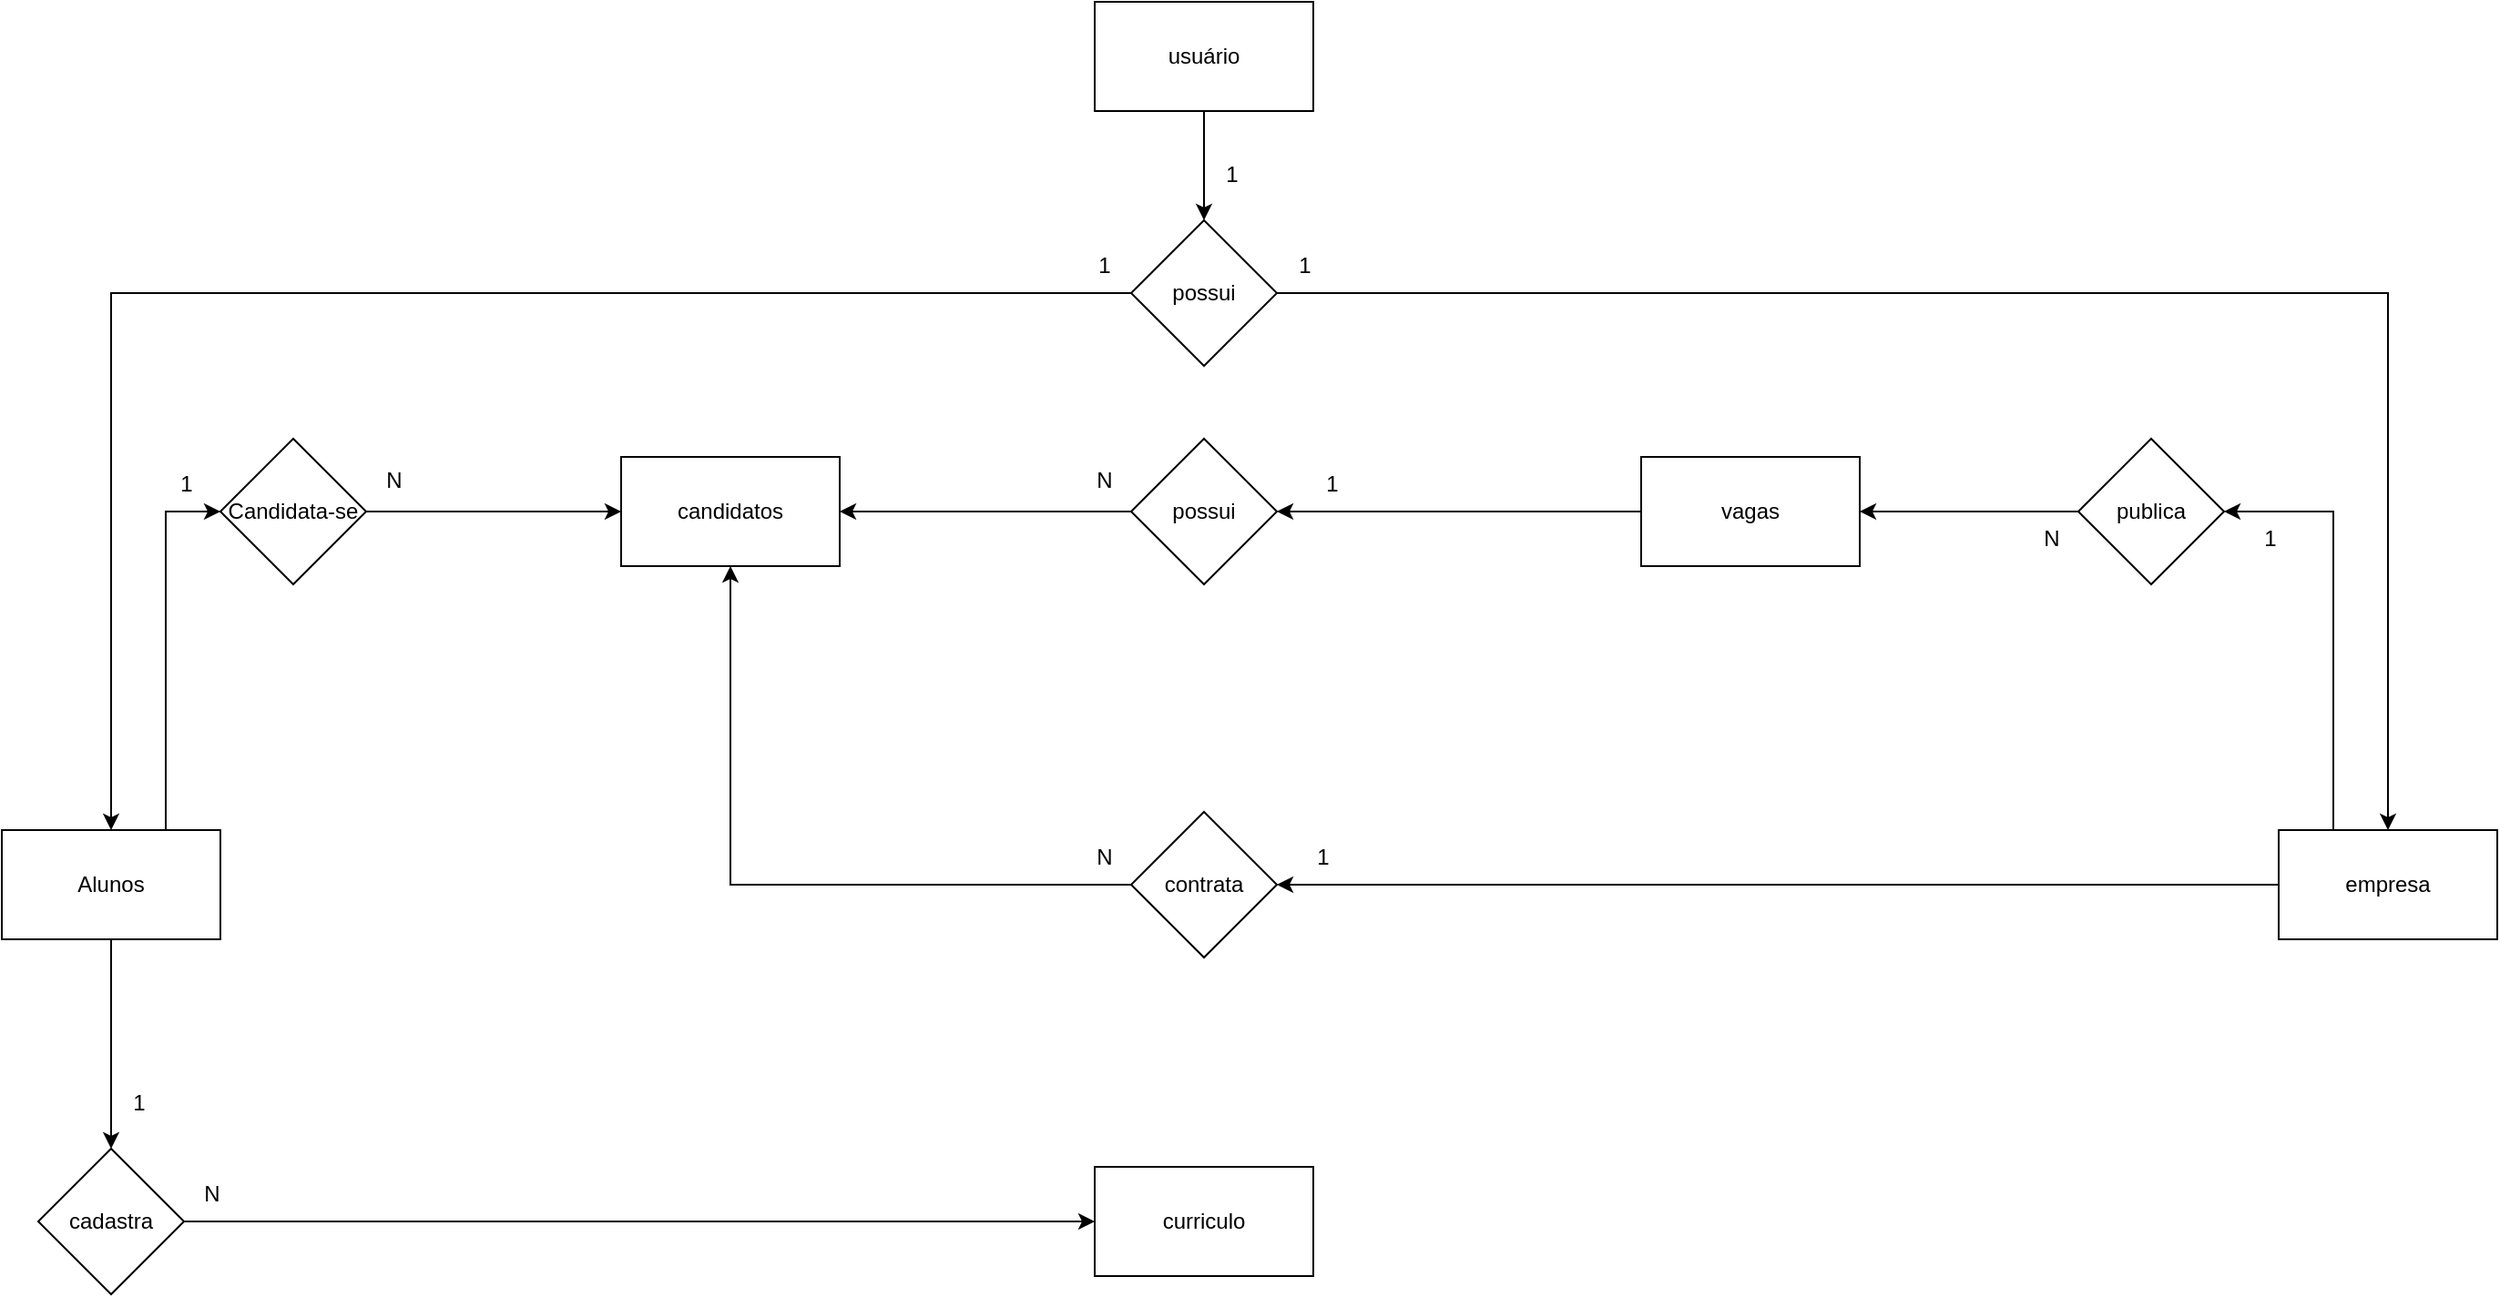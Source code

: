 <mxfile version="25.0.2">
  <diagram name="Página-1" id="_fkNqwEUm_uDsbg66K9z">
    <mxGraphModel dx="2218" dy="804" grid="1" gridSize="10" guides="1" tooltips="1" connect="1" arrows="1" fold="1" page="1" pageScale="1" pageWidth="827" pageHeight="1169" math="0" shadow="0">
      <root>
        <mxCell id="0" />
        <mxCell id="1" parent="0" />
        <mxCell id="5XxxJl8BgVmkHMb3QjQ1-26" style="edgeStyle=orthogonalEdgeStyle;rounded=0;orthogonalLoop=1;jettySize=auto;html=1;exitX=0;exitY=0.5;exitDx=0;exitDy=0;entryX=0.5;entryY=1;entryDx=0;entryDy=0;" edge="1" parent="1" source="5XxxJl8BgVmkHMb3QjQ1-6" target="5XxxJl8BgVmkHMb3QjQ1-52">
          <mxGeometry relative="1" as="geometry" />
        </mxCell>
        <mxCell id="5XxxJl8BgVmkHMb3QjQ1-6" value="contrata" style="rhombus;whiteSpace=wrap;html=1;" vertex="1" parent="1">
          <mxGeometry x="90" y="685" width="80" height="80" as="geometry" />
        </mxCell>
        <mxCell id="5XxxJl8BgVmkHMb3QjQ1-64" style="edgeStyle=orthogonalEdgeStyle;rounded=0;orthogonalLoop=1;jettySize=auto;html=1;exitX=0.75;exitY=0;exitDx=0;exitDy=0;entryX=0;entryY=0.5;entryDx=0;entryDy=0;" edge="1" parent="1" source="5XxxJl8BgVmkHMb3QjQ1-8" target="5XxxJl8BgVmkHMb3QjQ1-53">
          <mxGeometry relative="1" as="geometry" />
        </mxCell>
        <mxCell id="5XxxJl8BgVmkHMb3QjQ1-68" style="edgeStyle=orthogonalEdgeStyle;rounded=0;orthogonalLoop=1;jettySize=auto;html=1;exitX=0.5;exitY=1;exitDx=0;exitDy=0;entryX=0.5;entryY=0;entryDx=0;entryDy=0;" edge="1" parent="1" source="5XxxJl8BgVmkHMb3QjQ1-8" target="5XxxJl8BgVmkHMb3QjQ1-20">
          <mxGeometry relative="1" as="geometry" />
        </mxCell>
        <mxCell id="5XxxJl8BgVmkHMb3QjQ1-8" value="Alunos" style="rounded=0;whiteSpace=wrap;html=1;" vertex="1" parent="1">
          <mxGeometry x="-530" y="695" width="120" height="60" as="geometry" />
        </mxCell>
        <mxCell id="5XxxJl8BgVmkHMb3QjQ1-11" style="edgeStyle=orthogonalEdgeStyle;rounded=0;orthogonalLoop=1;jettySize=auto;html=1;exitX=0;exitY=0.5;exitDx=0;exitDy=0;" edge="1" parent="1" source="5XxxJl8BgVmkHMb3QjQ1-10" target="5XxxJl8BgVmkHMb3QjQ1-6">
          <mxGeometry relative="1" as="geometry" />
        </mxCell>
        <mxCell id="5XxxJl8BgVmkHMb3QjQ1-65" style="edgeStyle=orthogonalEdgeStyle;rounded=0;orthogonalLoop=1;jettySize=auto;html=1;exitX=0.25;exitY=0;exitDx=0;exitDy=0;entryX=1;entryY=0.5;entryDx=0;entryDy=0;" edge="1" parent="1" source="5XxxJl8BgVmkHMb3QjQ1-10" target="5XxxJl8BgVmkHMb3QjQ1-35">
          <mxGeometry relative="1" as="geometry" />
        </mxCell>
        <mxCell id="5XxxJl8BgVmkHMb3QjQ1-10" value="empresa" style="rounded=0;whiteSpace=wrap;html=1;" vertex="1" parent="1">
          <mxGeometry x="720" y="695" width="120" height="60" as="geometry" />
        </mxCell>
        <mxCell id="5XxxJl8BgVmkHMb3QjQ1-16" style="edgeStyle=orthogonalEdgeStyle;rounded=0;orthogonalLoop=1;jettySize=auto;html=1;exitX=0.5;exitY=1;exitDx=0;exitDy=0;" edge="1" parent="1" source="5XxxJl8BgVmkHMb3QjQ1-14" target="5XxxJl8BgVmkHMb3QjQ1-15">
          <mxGeometry relative="1" as="geometry" />
        </mxCell>
        <mxCell id="5XxxJl8BgVmkHMb3QjQ1-14" value="usuário" style="rounded=0;whiteSpace=wrap;html=1;" vertex="1" parent="1">
          <mxGeometry x="70" y="240" width="120" height="60" as="geometry" />
        </mxCell>
        <mxCell id="5XxxJl8BgVmkHMb3QjQ1-17" style="edgeStyle=orthogonalEdgeStyle;rounded=0;orthogonalLoop=1;jettySize=auto;html=1;exitX=1;exitY=0.5;exitDx=0;exitDy=0;entryX=0.5;entryY=0;entryDx=0;entryDy=0;" edge="1" parent="1" source="5XxxJl8BgVmkHMb3QjQ1-15" target="5XxxJl8BgVmkHMb3QjQ1-10">
          <mxGeometry relative="1" as="geometry" />
        </mxCell>
        <mxCell id="5XxxJl8BgVmkHMb3QjQ1-18" style="edgeStyle=orthogonalEdgeStyle;rounded=0;orthogonalLoop=1;jettySize=auto;html=1;exitX=0;exitY=0.5;exitDx=0;exitDy=0;entryX=0.5;entryY=0;entryDx=0;entryDy=0;" edge="1" parent="1" source="5XxxJl8BgVmkHMb3QjQ1-15" target="5XxxJl8BgVmkHMb3QjQ1-8">
          <mxGeometry relative="1" as="geometry" />
        </mxCell>
        <mxCell id="5XxxJl8BgVmkHMb3QjQ1-15" value="possui" style="rhombus;whiteSpace=wrap;html=1;" vertex="1" parent="1">
          <mxGeometry x="90" y="360" width="80" height="80" as="geometry" />
        </mxCell>
        <mxCell id="5XxxJl8BgVmkHMb3QjQ1-19" value="curriculo" style="whiteSpace=wrap;html=1;" vertex="1" parent="1">
          <mxGeometry x="70" y="880" width="120" height="60" as="geometry" />
        </mxCell>
        <mxCell id="5XxxJl8BgVmkHMb3QjQ1-22" style="edgeStyle=orthogonalEdgeStyle;rounded=0;orthogonalLoop=1;jettySize=auto;html=1;exitX=1;exitY=0.5;exitDx=0;exitDy=0;entryX=0;entryY=0.5;entryDx=0;entryDy=0;" edge="1" parent="1" source="5XxxJl8BgVmkHMb3QjQ1-20" target="5XxxJl8BgVmkHMb3QjQ1-19">
          <mxGeometry relative="1" as="geometry" />
        </mxCell>
        <mxCell id="5XxxJl8BgVmkHMb3QjQ1-20" value="cadastra" style="rhombus;whiteSpace=wrap;html=1;" vertex="1" parent="1">
          <mxGeometry x="-510" y="870" width="80" height="80" as="geometry" />
        </mxCell>
        <mxCell id="5XxxJl8BgVmkHMb3QjQ1-62" style="edgeStyle=orthogonalEdgeStyle;rounded=0;orthogonalLoop=1;jettySize=auto;html=1;exitX=0;exitY=0.5;exitDx=0;exitDy=0;entryX=1;entryY=0.5;entryDx=0;entryDy=0;" edge="1" parent="1" source="5XxxJl8BgVmkHMb3QjQ1-27" target="5XxxJl8BgVmkHMb3QjQ1-60">
          <mxGeometry relative="1" as="geometry" />
        </mxCell>
        <mxCell id="5XxxJl8BgVmkHMb3QjQ1-27" value="vagas" style="rounded=0;whiteSpace=wrap;html=1;" vertex="1" parent="1">
          <mxGeometry x="370" y="490" width="120" height="60" as="geometry" />
        </mxCell>
        <mxCell id="5XxxJl8BgVmkHMb3QjQ1-35" value="publica" style="rhombus;whiteSpace=wrap;html=1;" vertex="1" parent="1">
          <mxGeometry x="610" y="480" width="80" height="80" as="geometry" />
        </mxCell>
        <mxCell id="5XxxJl8BgVmkHMb3QjQ1-37" value="" style="endArrow=classic;html=1;rounded=0;exitX=0;exitY=0.5;exitDx=0;exitDy=0;entryX=1;entryY=0.5;entryDx=0;entryDy=0;" edge="1" parent="1" source="5XxxJl8BgVmkHMb3QjQ1-35" target="5XxxJl8BgVmkHMb3QjQ1-27">
          <mxGeometry width="50" height="50" relative="1" as="geometry">
            <mxPoint x="600" y="690" as="sourcePoint" />
            <mxPoint x="650" y="640" as="targetPoint" />
          </mxGeometry>
        </mxCell>
        <mxCell id="5XxxJl8BgVmkHMb3QjQ1-52" value="candidatos" style="rounded=0;whiteSpace=wrap;html=1;" vertex="1" parent="1">
          <mxGeometry x="-190" y="490" width="120" height="60" as="geometry" />
        </mxCell>
        <mxCell id="5XxxJl8BgVmkHMb3QjQ1-59" value="" style="edgeStyle=orthogonalEdgeStyle;rounded=0;orthogonalLoop=1;jettySize=auto;html=1;" edge="1" parent="1" source="5XxxJl8BgVmkHMb3QjQ1-53" target="5XxxJl8BgVmkHMb3QjQ1-52">
          <mxGeometry relative="1" as="geometry" />
        </mxCell>
        <mxCell id="5XxxJl8BgVmkHMb3QjQ1-53" value="Candidata-se" style="rhombus;whiteSpace=wrap;html=1;" vertex="1" parent="1">
          <mxGeometry x="-410" y="480" width="80" height="80" as="geometry" />
        </mxCell>
        <mxCell id="5XxxJl8BgVmkHMb3QjQ1-63" style="edgeStyle=orthogonalEdgeStyle;rounded=0;orthogonalLoop=1;jettySize=auto;html=1;exitX=0;exitY=0.5;exitDx=0;exitDy=0;" edge="1" parent="1" source="5XxxJl8BgVmkHMb3QjQ1-60" target="5XxxJl8BgVmkHMb3QjQ1-52">
          <mxGeometry relative="1" as="geometry" />
        </mxCell>
        <mxCell id="5XxxJl8BgVmkHMb3QjQ1-60" value="possui" style="rhombus;whiteSpace=wrap;html=1;" vertex="1" parent="1">
          <mxGeometry x="90" y="480" width="80" height="80" as="geometry" />
        </mxCell>
        <mxCell id="5XxxJl8BgVmkHMb3QjQ1-72" value="1" style="text;html=1;align=center;verticalAlign=middle;resizable=0;points=[];autosize=1;strokeColor=none;fillColor=none;" vertex="1" parent="1">
          <mxGeometry x="-444" y="490" width="30" height="30" as="geometry" />
        </mxCell>
        <mxCell id="5XxxJl8BgVmkHMb3QjQ1-73" value="N" style="text;html=1;align=center;verticalAlign=middle;resizable=0;points=[];autosize=1;strokeColor=none;fillColor=none;" vertex="1" parent="1">
          <mxGeometry x="-330" y="488" width="30" height="30" as="geometry" />
        </mxCell>
        <mxCell id="5XxxJl8BgVmkHMb3QjQ1-74" value="1" style="text;html=1;align=center;verticalAlign=middle;resizable=0;points=[];autosize=1;strokeColor=none;fillColor=none;" vertex="1" parent="1">
          <mxGeometry x="185" y="490" width="30" height="30" as="geometry" />
        </mxCell>
        <mxCell id="5XxxJl8BgVmkHMb3QjQ1-75" value="N" style="text;html=1;align=center;verticalAlign=middle;resizable=0;points=[];autosize=1;strokeColor=none;fillColor=none;" vertex="1" parent="1">
          <mxGeometry x="60" y="488" width="30" height="30" as="geometry" />
        </mxCell>
        <mxCell id="5XxxJl8BgVmkHMb3QjQ1-78" value="1" style="text;html=1;align=center;verticalAlign=middle;resizable=0;points=[];autosize=1;strokeColor=none;fillColor=none;" vertex="1" parent="1">
          <mxGeometry x="-470" y="830" width="30" height="30" as="geometry" />
        </mxCell>
        <mxCell id="5XxxJl8BgVmkHMb3QjQ1-79" value="N" style="text;html=1;align=center;verticalAlign=middle;resizable=0;points=[];autosize=1;strokeColor=none;fillColor=none;" vertex="1" parent="1">
          <mxGeometry x="-430" y="880" width="30" height="30" as="geometry" />
        </mxCell>
        <mxCell id="5XxxJl8BgVmkHMb3QjQ1-82" value="1" style="text;html=1;align=center;verticalAlign=middle;resizable=0;points=[];autosize=1;strokeColor=none;fillColor=none;" vertex="1" parent="1">
          <mxGeometry x="130" y="320" width="30" height="30" as="geometry" />
        </mxCell>
        <mxCell id="5XxxJl8BgVmkHMb3QjQ1-83" value="1" style="text;html=1;align=center;verticalAlign=middle;resizable=0;points=[];autosize=1;strokeColor=none;fillColor=none;" vertex="1" parent="1">
          <mxGeometry x="170" y="370" width="30" height="30" as="geometry" />
        </mxCell>
        <mxCell id="5XxxJl8BgVmkHMb3QjQ1-84" value="1" style="text;html=1;align=center;verticalAlign=middle;resizable=0;points=[];autosize=1;strokeColor=none;fillColor=none;" vertex="1" parent="1">
          <mxGeometry x="60" y="370" width="30" height="30" as="geometry" />
        </mxCell>
        <mxCell id="5XxxJl8BgVmkHMb3QjQ1-85" value="1" style="text;html=1;align=center;verticalAlign=middle;resizable=0;points=[];autosize=1;strokeColor=none;fillColor=none;" vertex="1" parent="1">
          <mxGeometry x="180" y="695" width="30" height="30" as="geometry" />
        </mxCell>
        <mxCell id="5XxxJl8BgVmkHMb3QjQ1-86" value="N" style="text;html=1;align=center;verticalAlign=middle;resizable=0;points=[];autosize=1;strokeColor=none;fillColor=none;" vertex="1" parent="1">
          <mxGeometry x="60" y="695" width="30" height="30" as="geometry" />
        </mxCell>
        <mxCell id="5XxxJl8BgVmkHMb3QjQ1-87" value="1" style="text;html=1;align=center;verticalAlign=middle;resizable=0;points=[];autosize=1;strokeColor=none;fillColor=none;" vertex="1" parent="1">
          <mxGeometry x="700" y="520" width="30" height="30" as="geometry" />
        </mxCell>
        <mxCell id="5XxxJl8BgVmkHMb3QjQ1-88" value="N" style="text;html=1;align=center;verticalAlign=middle;resizable=0;points=[];autosize=1;strokeColor=none;fillColor=none;" vertex="1" parent="1">
          <mxGeometry x="580" y="520" width="30" height="30" as="geometry" />
        </mxCell>
      </root>
    </mxGraphModel>
  </diagram>
</mxfile>
